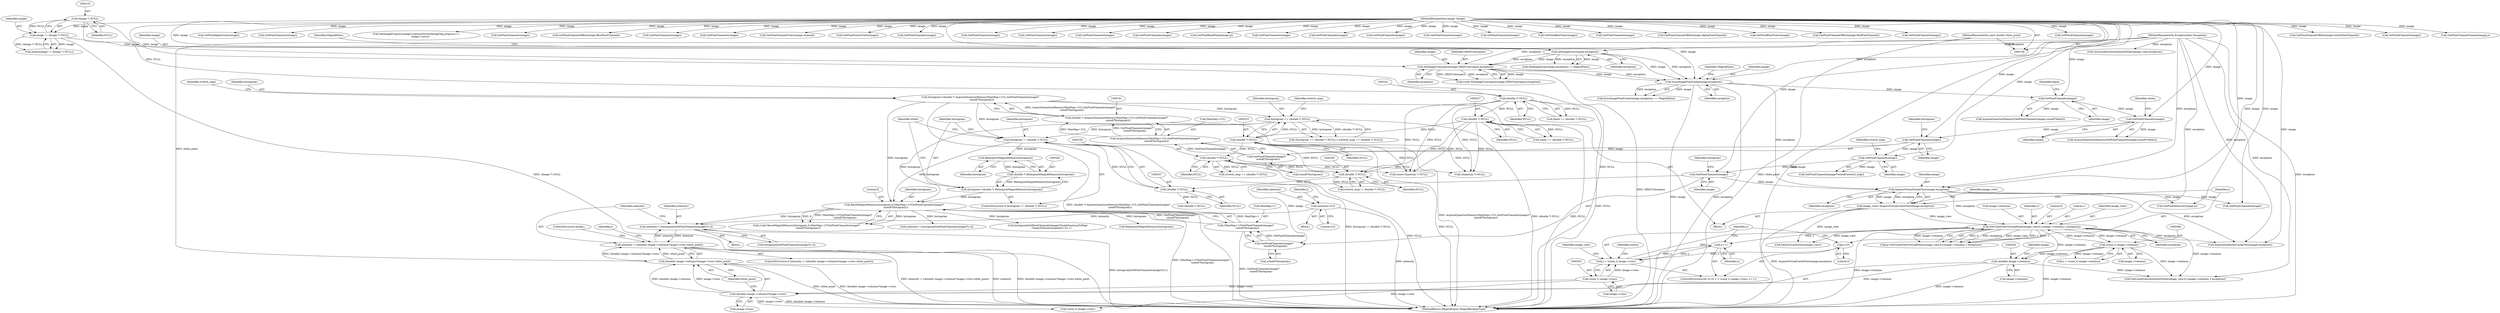 digraph "0_ImageMagick_76401e172ea3a55182be2b8e2aca4d07270f6da6@array" {
"1000504" [label="(Call,intensity+=histogram[GetPixelChannels(image)*j+i])"];
"1000300" [label="(Call,ResetMagickMemory(histogram,0,(MaxMap+1)*GetPixelChannels(image)*\n    sizeof(*histogram)))"];
"1000259" [label="(Call,histogram=(double *) RelinquishMagickMemory(histogram))"];
"1000261" [label="(Call,(double *) RelinquishMagickMemory(histogram))"];
"1000263" [label="(Call,RelinquishMagickMemory(histogram))"];
"1000254" [label="(Call,histogram != (double *) NULL)"];
"1000188" [label="(Call,histogram=(double *) AcquireQuantumMemory(MaxMap+1UL,GetPixelChannels(image)*\n    sizeof(*histogram)))"];
"1000190" [label="(Call,(double *) AcquireQuantumMemory(MaxMap+1UL,GetPixelChannels(image)*\n    sizeof(*histogram)))"];
"1000192" [label="(Call,AcquireQuantumMemory(MaxMap+1UL,GetPixelChannels(image)*\n    sizeof(*histogram)))"];
"1000196" [label="(Call,GetPixelChannels(image)*\n    sizeof(*histogram))"];
"1000197" [label="(Call,GetPixelChannels(image))"];
"1000183" [label="(Call,GetPixelChannels(image))"];
"1000173" [label="(Call,GetPixelChannels(image))"];
"1000162" [label="(Call,SyncImagePixelCache(image,exception))"];
"1000156" [label="(Call,SetImageColorspace(image,GRAYColorspace,exception))"];
"1000150" [label="(Call,SetImageGray(image,exception))"];
"1000122" [label="(Call,image != (Image *) NULL)"];
"1000107" [label="(MethodParameterIn,Image *image)"];
"1000124" [label="(Call,(Image *) NULL)"];
"1000110" [label="(MethodParameterIn,ExceptionInfo *exception)"];
"1000230" [label="(Call,histogram == (double *) NULL)"];
"1000232" [label="(Call,(double *) NULL)"];
"1000226" [label="(Call,(double *) NULL)"];
"1000220" [label="(Call,(double *) NULL)"];
"1000256" [label="(Call,(double *) NULL)"];
"1000244" [label="(Call,(double *) NULL)"];
"1000237" [label="(Call,(double *) NULL)"];
"1000303" [label="(Call,(MaxMap+1)*GetPixelChannels(image)*\n    sizeof(*histogram))"];
"1000307" [label="(Call,GetPixelChannels(image)*\n    sizeof(*histogram))"];
"1000308" [label="(Call,GetPixelChannels(image))"];
"1000211" [label="(Call,GetPixelChannels(image))"];
"1000515" [label="(Call,intensity > ((double) image->columns*image->rows-white_point))"];
"1000504" [label="(Call,intensity+=histogram[GetPixelChannels(image)*j+i])"];
"1000489" [label="(Call,intensity=0.0)"];
"1000517" [label="(Call,(double) image->columns*image->rows-white_point)"];
"1000518" [label="(Call,(double) image->columns*image->rows)"];
"1000519" [label="(Call,(double) image->columns)"];
"1000367" [label="(Call,(ssize_t) image->columns)"];
"1000341" [label="(Call,GetCacheViewVirtualPixels(image_view,0,y,image->columns,1,exception))"];
"1000313" [label="(Call,image_view=AcquireVirtualCacheView(image,exception))"];
"1000315" [label="(Call,AcquireVirtualCacheView(image,exception))"];
"1000322" [label="(Call,y < (ssize_t) image->rows)"];
"1000329" [label="(Call,y++)"];
"1000319" [label="(Call,y=0)"];
"1000324" [label="(Call,(ssize_t) image->rows)"];
"1000109" [label="(MethodParameterIn,const double white_point)"];
"1000726" [label="(Call,GetPixelChannelOffset(image,GreenPixelChannel))"];
"1000321" [label="(Literal,0)"];
"1000473" [label="(Call,GetPixelChannels(image))"];
"1000222" [label="(Identifier,NULL)"];
"1000188" [label="(Call,histogram=(double *) AcquireQuantumMemory(MaxMap+1UL,GetPixelChannels(image)*\n    sizeof(*histogram)))"];
"1000312" [label="(Identifier,histogram)"];
"1000192" [label="(Call,AcquireQuantumMemory(MaxMap+1UL,GetPixelChannels(image)*\n    sizeof(*histogram)))"];
"1000303" [label="(Call,(MaxMap+1)*GetPixelChannels(image)*\n    sizeof(*histogram))"];
"1000183" [label="(Call,GetPixelChannels(image))"];
"1000873" [label="(Call,(Quantum *) NULL)"];
"1000199" [label="(Call,sizeof(*histogram))"];
"1000310" [label="(Call,sizeof(*histogram))"];
"1000109" [label="(MethodParameterIn,const double white_point)"];
"1000235" [label="(Call,stretch_map == (double *) NULL)"];
"1000924" [label="(Call,GetPixelChannelChannel(image,j))"];
"1000519" [label="(Call,(double) image->columns)"];
"1000369" [label="(Call,image->columns)"];
"1000302" [label="(Literal,0)"];
"1000231" [label="(Identifier,histogram)"];
"1000110" [label="(MethodParameterIn,ExceptionInfo *exception)"];
"1000506" [label="(Call,histogram[GetPixelChannels(image)*j+i])"];
"1000341" [label="(Call,GetCacheViewVirtualPixels(image_view,0,y,image->columns,1,exception))"];
"1000300" [label="(Call,ResetMagickMemory(histogram,0,(MaxMap+1)*GetPixelChannels(image)*\n    sizeof(*histogram)))"];
"1000793" [label="(Call,GetPixelAlphaTraits(image))"];
"1000309" [label="(Identifier,image)"];
"1000172" [label="(Call,AcquireQuantumMemory(GetPixelChannels(image),sizeof(*black)))"];
"1000516" [label="(Identifier,intensity)"];
"1000211" [label="(Call,GetPixelChannels(image))"];
"1000256" [label="(Call,(double *) NULL)"];
"1000407" [label="(Call,histogram[GetPixelChannels(image)*ScaleQuantumToMap(\n          ClampToQuantum(pixel))+i]++)"];
"1000230" [label="(Call,histogram == (double *) NULL)"];
"1000565" [label="(Call,GetPixelChannels(image))"];
"1000981" [label="(Call,SetImageProgress(image,ContrastStretchImageTag,progress++,\n          image->rows))"];
"1000232" [label="(Call,(double *) NULL)"];
"1000514" [label="(ControlStructure,if (intensity > ((double) image->columns*image->rows-white_point)))"];
"1000521" [label="(Call,image->columns)"];
"1000916" [label="(Call,GetPixelChannels(image))"];
"1000763" [label="(Call,GetPixelChannelOffset(image,BluePixelChannel))"];
"1000304" [label="(Call,MaxMap+1)"];
"1000314" [label="(Identifier,image_view)"];
"1000905" [label="(Call,GetPixelChannels(image))"];
"1000258" [label="(Identifier,NULL)"];
"1000412" [label="(Call,GetPixelChannels(image))"];
"1000930" [label="(Call,GetPixelChannelTraits(image,channel))"];
"1000263" [label="(Call,RelinquishMagickMemory(histogram))"];
"1000239" [label="(Identifier,NULL)"];
"1000323" [label="(Identifier,y)"];
"1000151" [label="(Identifier,image)"];
"1001020" [label="(MethodReturn,MagickExport MagickBooleanType)"];
"1000121" [label="(Call,assert(image != (Image *) NULL))"];
"1000719" [label="(Call,GetPixelGreenTraits(image))"];
"1000255" [label="(Identifier,histogram)"];
"1000320" [label="(Identifier,y)"];
"1000962" [label="(Call,SyncCacheViewAuthenticPixels(image_view,exception))"];
"1000343" [label="(Literal,0)"];
"1000246" [label="(Identifier,NULL)"];
"1000318" [label="(ControlStructure,for (y=0; y < (ssize_t) image->rows; y++))"];
"1000316" [label="(Identifier,image)"];
"1000324" [label="(Call,(ssize_t) image->rows)"];
"1000348" [label="(Literal,1)"];
"1000322" [label="(Call,y < (ssize_t) image->rows)"];
"1000162" [label="(Call,SyncImagePixelCache(image,exception))"];
"1000111" [label="(Block,)"];
"1000778" [label="(Call,GetPixelChannels(image))"];
"1000528" [label="(ControlStructure,break;)"];
"1000165" [label="(Identifier,MagickFalse)"];
"1000215" [label="(Identifier,stretch_map)"];
"1000504" [label="(Call,intensity+=histogram[GetPixelChannels(image)*j+i])"];
"1000308" [label="(Call,GetPixelChannels(image))"];
"1000164" [label="(Identifier,exception)"];
"1000267" [label="(Identifier,white)"];
"1000163" [label="(Identifier,image)"];
"1000342" [label="(Identifier,image_view)"];
"1000835" [label="(Call,AcquireAuthenticCacheView(image,exception))"];
"1000317" [label="(Identifier,exception)"];
"1000177" [label="(Identifier,black)"];
"1000149" [label="(Call,SetImageGray(image,exception) != MagickFalse)"];
"1000861" [label="(Call,GetCacheViewAuthenticPixels(image_view,0,y,image->columns,1,exception))"];
"1000242" [label="(Call,stretch_map != (double *) NULL)"];
"1000515" [label="(Call,intensity > ((double) image->columns*image->rows-white_point))"];
"1000244" [label="(Call,(double *) NULL)"];
"1000704" [label="(Call,GetPixelChannels(image))"];
"1000349" [label="(Identifier,exception)"];
"1000423" [label="(Identifier,image_view)"];
"1000190" [label="(Call,(double *) AcquireQuantumMemory(MaxMap+1UL,GetPixelChannels(image)*\n    sizeof(*histogram)))"];
"1000254" [label="(Call,histogram != (double *) NULL)"];
"1000301" [label="(Identifier,histogram)"];
"1000510" [label="(Call,GetPixelChannels(image))"];
"1000815" [label="(Call,GetPixelChannels(image))"];
"1000174" [label="(Identifier,image)"];
"1000639" [label="(Call,GetPixelChannels(image))"];
"1000158" [label="(Identifier,GRAYColorspace)"];
"1000898" [label="(Call,GetPixelReadMask(image,q))"];
"1000540" [label="(Call,RelinquishMagickMemory(histogram))"];
"1000353" [label="(Call,(const Quantum *) NULL)"];
"1000193" [label="(Call,MaxMap+1UL)"];
"1000124" [label="(Call,(Image *) NULL)"];
"1000552" [label="(Call,GetPixelChannels(image))"];
"1000958" [label="(Call,GetPixelChannels(image))"];
"1000261" [label="(Call,(double *) RelinquishMagickMemory(histogram))"];
"1000329" [label="(Call,y++)"];
"1000298" [label="(Call,(void) ResetMagickMemory(histogram,0,(MaxMap+1)*GetPixelChannels(image)*\n    sizeof(*histogram)))"];
"1000226" [label="(Call,(double *) NULL)"];
"1000330" [label="(Identifier,y)"];
"1000203" [label="(Identifier,stretch_map)"];
"1000236" [label="(Identifier,stretch_map)"];
"1000210" [label="(Call,GetPixelChannels(image)*sizeof(*stretch_map))"];
"1000264" [label="(Identifier,histogram)"];
"1000741" [label="(Call,GetPixelChannels(image))"];
"1000607" [label="(Call,GetPixelChannels(image))"];
"1000161" [label="(Call,SyncImagePixelCache(image,exception) == MagickFalse)"];
"1000150" [label="(Call,SetImageGray(image,exception))"];
"1000122" [label="(Call,image != (Image *) NULL)"];
"1000253" [label="(ControlStructure,if (histogram != (double *) NULL))"];
"1000525" [label="(Identifier,image)"];
"1000365" [label="(Call,x < (ssize_t) image->columns)"];
"1000201" [label="(Identifier,histogram)"];
"1000268" [label="(Call,(double *) NULL)"];
"1000319" [label="(Call,y=0)"];
"1000307" [label="(Call,GetPixelChannels(image)*\n    sizeof(*histogram))"];
"1000220" [label="(Call,(double *) NULL)"];
"1000153" [label="(Identifier,MagickFalse)"];
"1000518" [label="(Call,(double) image->columns*image->rows)"];
"1000197" [label="(Call,GetPixelChannels(image))"];
"1000313" [label="(Call,image_view=AcquireVirtualCacheView(image,exception))"];
"1000626" [label="(Call,GetPixelChannels(image))"];
"1000505" [label="(Identifier,intensity)"];
"1000157" [label="(Identifier,image)"];
"1000491" [label="(Literal,0.0)"];
"1000844" [label="(Call,(ssize_t) image->rows)"];
"1000123" [label="(Identifier,image)"];
"1000234" [label="(Identifier,NULL)"];
"1000467" [label="(Call,intensity+=histogram[GetPixelChannels(image)*j+i])"];
"1000489" [label="(Call,intensity=0.0)"];
"1000260" [label="(Identifier,histogram)"];
"1000107" [label="(MethodParameterIn,Image *image)"];
"1000326" [label="(Call,image->rows)"];
"1000682" [label="(Call,GetPixelRedTraits(image))"];
"1000438" [label="(Block,)"];
"1000187" [label="(Identifier,white)"];
"1000212" [label="(Identifier,image)"];
"1000490" [label="(Identifier,intensity)"];
"1000126" [label="(Identifier,NULL)"];
"1000159" [label="(Identifier,exception)"];
"1000378" [label="(Call,GetPixelIntensity(image,p))"];
"1000367" [label="(Call,(ssize_t) image->columns)"];
"1000184" [label="(Identifier,image)"];
"1000345" [label="(Call,image->columns)"];
"1000218" [label="(Call,black == (double *) NULL)"];
"1000524" [label="(Call,image->rows)"];
"1000344" [label="(Identifier,y)"];
"1000420" [label="(Call,GetPixelChannels(image))"];
"1000315" [label="(Call,AcquireVirtualCacheView(image,exception))"];
"1000503" [label="(Block,)"];
"1000800" [label="(Call,GetPixelChannelOffset(image,AlphaPixelChannel))"];
"1000229" [label="(Call,(histogram == (double *) NULL) || (stretch_map == (double *) NULL))"];
"1000196" [label="(Call,GetPixelChannels(image)*\n    sizeof(*histogram))"];
"1000152" [label="(Identifier,exception)"];
"1000237" [label="(Call,(double *) NULL)"];
"1000228" [label="(Identifier,NULL)"];
"1000154" [label="(Call,(void) SetImageColorspace(image,GRAYColorspace,exception))"];
"1000336" [label="(Identifier,status)"];
"1000189" [label="(Identifier,histogram)"];
"1000502" [label="(Identifier,j)"];
"1000517" [label="(Call,(double) image->columns*image->rows-white_point)"];
"1000259" [label="(Call,histogram=(double *) RelinquishMagickMemory(histogram))"];
"1000173" [label="(Call,GetPixelChannels(image))"];
"1000756" [label="(Call,GetPixelBlueTraits(image))"];
"1000182" [label="(Call,AcquireQuantumMemory(GetPixelChannels(image),sizeof(*white)))"];
"1000689" [label="(Call,GetPixelChannelOffset(image,RedPixelChannel))"];
"1000527" [label="(Identifier,white_point)"];
"1000156" [label="(Call,SetImageColorspace(image,GRAYColorspace,exception))"];
"1000224" [label="(Call,white == (double *) NULL)"];
"1000198" [label="(Identifier,image)"];
"1000949" [label="(Call,GetPixelChannels(image))"];
"1000494" [label="(Identifier,j)"];
"1000339" [label="(Call,p=GetCacheViewVirtualPixels(image_view,0,y,image->columns,1,exception))"];
"1000424" [label="(Call,DestroyCacheView(image_view))"];
"1000434" [label="(Call,GetPixelChannels(image))"];
"1000389" [label="(Call,GetPixelChannels(image))"];
"1000504" -> "1000503"  [label="AST: "];
"1000504" -> "1000506"  [label="CFG: "];
"1000505" -> "1000504"  [label="AST: "];
"1000506" -> "1000504"  [label="AST: "];
"1000516" -> "1000504"  [label="CFG: "];
"1000504" -> "1001020"  [label="DDG: histogram[GetPixelChannels(image)*j+i]"];
"1000300" -> "1000504"  [label="DDG: histogram"];
"1000515" -> "1000504"  [label="DDG: intensity"];
"1000489" -> "1000504"  [label="DDG: intensity"];
"1000504" -> "1000515"  [label="DDG: intensity"];
"1000300" -> "1000298"  [label="AST: "];
"1000300" -> "1000303"  [label="CFG: "];
"1000301" -> "1000300"  [label="AST: "];
"1000302" -> "1000300"  [label="AST: "];
"1000303" -> "1000300"  [label="AST: "];
"1000298" -> "1000300"  [label="CFG: "];
"1000300" -> "1001020"  [label="DDG: (MaxMap+1)*GetPixelChannels(image)*\n    sizeof(*histogram)"];
"1000300" -> "1000298"  [label="DDG: histogram"];
"1000300" -> "1000298"  [label="DDG: 0"];
"1000300" -> "1000298"  [label="DDG: (MaxMap+1)*GetPixelChannels(image)*\n    sizeof(*histogram)"];
"1000259" -> "1000300"  [label="DDG: histogram"];
"1000254" -> "1000300"  [label="DDG: histogram"];
"1000188" -> "1000300"  [label="DDG: histogram"];
"1000230" -> "1000300"  [label="DDG: histogram"];
"1000303" -> "1000300"  [label="DDG: MaxMap+1"];
"1000303" -> "1000300"  [label="DDG: GetPixelChannels(image)*\n    sizeof(*histogram)"];
"1000300" -> "1000407"  [label="DDG: histogram"];
"1000300" -> "1000467"  [label="DDG: histogram"];
"1000300" -> "1000540"  [label="DDG: histogram"];
"1000259" -> "1000253"  [label="AST: "];
"1000259" -> "1000261"  [label="CFG: "];
"1000260" -> "1000259"  [label="AST: "];
"1000261" -> "1000259"  [label="AST: "];
"1000267" -> "1000259"  [label="CFG: "];
"1000261" -> "1000259"  [label="DDG: RelinquishMagickMemory(histogram)"];
"1000261" -> "1000263"  [label="CFG: "];
"1000262" -> "1000261"  [label="AST: "];
"1000263" -> "1000261"  [label="AST: "];
"1000263" -> "1000261"  [label="DDG: histogram"];
"1000263" -> "1000264"  [label="CFG: "];
"1000264" -> "1000263"  [label="AST: "];
"1000254" -> "1000263"  [label="DDG: histogram"];
"1000254" -> "1000253"  [label="AST: "];
"1000254" -> "1000256"  [label="CFG: "];
"1000255" -> "1000254"  [label="AST: "];
"1000256" -> "1000254"  [label="AST: "];
"1000260" -> "1000254"  [label="CFG: "];
"1000267" -> "1000254"  [label="CFG: "];
"1000254" -> "1001020"  [label="DDG: histogram != (double *) NULL"];
"1000188" -> "1000254"  [label="DDG: histogram"];
"1000230" -> "1000254"  [label="DDG: histogram"];
"1000256" -> "1000254"  [label="DDG: NULL"];
"1000188" -> "1000111"  [label="AST: "];
"1000188" -> "1000190"  [label="CFG: "];
"1000189" -> "1000188"  [label="AST: "];
"1000190" -> "1000188"  [label="AST: "];
"1000203" -> "1000188"  [label="CFG: "];
"1000188" -> "1001020"  [label="DDG: (double *) AcquireQuantumMemory(MaxMap+1UL,GetPixelChannels(image)*\n    sizeof(*histogram))"];
"1000190" -> "1000188"  [label="DDG: AcquireQuantumMemory(MaxMap+1UL,GetPixelChannels(image)*\n    sizeof(*histogram))"];
"1000188" -> "1000230"  [label="DDG: histogram"];
"1000190" -> "1000192"  [label="CFG: "];
"1000191" -> "1000190"  [label="AST: "];
"1000192" -> "1000190"  [label="AST: "];
"1000190" -> "1001020"  [label="DDG: AcquireQuantumMemory(MaxMap+1UL,GetPixelChannels(image)*\n    sizeof(*histogram))"];
"1000192" -> "1000190"  [label="DDG: MaxMap+1UL"];
"1000192" -> "1000190"  [label="DDG: GetPixelChannels(image)*\n    sizeof(*histogram)"];
"1000192" -> "1000196"  [label="CFG: "];
"1000193" -> "1000192"  [label="AST: "];
"1000196" -> "1000192"  [label="AST: "];
"1000196" -> "1000192"  [label="DDG: GetPixelChannels(image)"];
"1000196" -> "1000199"  [label="CFG: "];
"1000197" -> "1000196"  [label="AST: "];
"1000199" -> "1000196"  [label="AST: "];
"1000197" -> "1000196"  [label="DDG: image"];
"1000197" -> "1000198"  [label="CFG: "];
"1000198" -> "1000197"  [label="AST: "];
"1000201" -> "1000197"  [label="CFG: "];
"1000183" -> "1000197"  [label="DDG: image"];
"1000107" -> "1000197"  [label="DDG: image"];
"1000197" -> "1000211"  [label="DDG: image"];
"1000183" -> "1000182"  [label="AST: "];
"1000183" -> "1000184"  [label="CFG: "];
"1000184" -> "1000183"  [label="AST: "];
"1000187" -> "1000183"  [label="CFG: "];
"1000183" -> "1000182"  [label="DDG: image"];
"1000173" -> "1000183"  [label="DDG: image"];
"1000107" -> "1000183"  [label="DDG: image"];
"1000173" -> "1000172"  [label="AST: "];
"1000173" -> "1000174"  [label="CFG: "];
"1000174" -> "1000173"  [label="AST: "];
"1000177" -> "1000173"  [label="CFG: "];
"1000173" -> "1000172"  [label="DDG: image"];
"1000162" -> "1000173"  [label="DDG: image"];
"1000107" -> "1000173"  [label="DDG: image"];
"1000162" -> "1000161"  [label="AST: "];
"1000162" -> "1000164"  [label="CFG: "];
"1000163" -> "1000162"  [label="AST: "];
"1000164" -> "1000162"  [label="AST: "];
"1000165" -> "1000162"  [label="CFG: "];
"1000162" -> "1001020"  [label="DDG: exception"];
"1000162" -> "1001020"  [label="DDG: image"];
"1000162" -> "1000161"  [label="DDG: image"];
"1000162" -> "1000161"  [label="DDG: exception"];
"1000156" -> "1000162"  [label="DDG: image"];
"1000156" -> "1000162"  [label="DDG: exception"];
"1000150" -> "1000162"  [label="DDG: image"];
"1000150" -> "1000162"  [label="DDG: exception"];
"1000107" -> "1000162"  [label="DDG: image"];
"1000110" -> "1000162"  [label="DDG: exception"];
"1000162" -> "1000315"  [label="DDG: exception"];
"1000156" -> "1000154"  [label="AST: "];
"1000156" -> "1000159"  [label="CFG: "];
"1000157" -> "1000156"  [label="AST: "];
"1000158" -> "1000156"  [label="AST: "];
"1000159" -> "1000156"  [label="AST: "];
"1000154" -> "1000156"  [label="CFG: "];
"1000156" -> "1001020"  [label="DDG: GRAYColorspace"];
"1000156" -> "1000154"  [label="DDG: image"];
"1000156" -> "1000154"  [label="DDG: GRAYColorspace"];
"1000156" -> "1000154"  [label="DDG: exception"];
"1000150" -> "1000156"  [label="DDG: image"];
"1000150" -> "1000156"  [label="DDG: exception"];
"1000107" -> "1000156"  [label="DDG: image"];
"1000110" -> "1000156"  [label="DDG: exception"];
"1000150" -> "1000149"  [label="AST: "];
"1000150" -> "1000152"  [label="CFG: "];
"1000151" -> "1000150"  [label="AST: "];
"1000152" -> "1000150"  [label="AST: "];
"1000153" -> "1000150"  [label="CFG: "];
"1000150" -> "1000149"  [label="DDG: image"];
"1000150" -> "1000149"  [label="DDG: exception"];
"1000122" -> "1000150"  [label="DDG: image"];
"1000107" -> "1000150"  [label="DDG: image"];
"1000110" -> "1000150"  [label="DDG: exception"];
"1000122" -> "1000121"  [label="AST: "];
"1000122" -> "1000124"  [label="CFG: "];
"1000123" -> "1000122"  [label="AST: "];
"1000124" -> "1000122"  [label="AST: "];
"1000121" -> "1000122"  [label="CFG: "];
"1000122" -> "1001020"  [label="DDG: (Image *) NULL"];
"1000122" -> "1000121"  [label="DDG: image"];
"1000122" -> "1000121"  [label="DDG: (Image *) NULL"];
"1000107" -> "1000122"  [label="DDG: image"];
"1000124" -> "1000122"  [label="DDG: NULL"];
"1000107" -> "1000106"  [label="AST: "];
"1000107" -> "1001020"  [label="DDG: image"];
"1000107" -> "1000211"  [label="DDG: image"];
"1000107" -> "1000308"  [label="DDG: image"];
"1000107" -> "1000315"  [label="DDG: image"];
"1000107" -> "1000378"  [label="DDG: image"];
"1000107" -> "1000389"  [label="DDG: image"];
"1000107" -> "1000412"  [label="DDG: image"];
"1000107" -> "1000420"  [label="DDG: image"];
"1000107" -> "1000434"  [label="DDG: image"];
"1000107" -> "1000473"  [label="DDG: image"];
"1000107" -> "1000510"  [label="DDG: image"];
"1000107" -> "1000552"  [label="DDG: image"];
"1000107" -> "1000565"  [label="DDG: image"];
"1000107" -> "1000607"  [label="DDG: image"];
"1000107" -> "1000626"  [label="DDG: image"];
"1000107" -> "1000639"  [label="DDG: image"];
"1000107" -> "1000682"  [label="DDG: image"];
"1000107" -> "1000689"  [label="DDG: image"];
"1000107" -> "1000704"  [label="DDG: image"];
"1000107" -> "1000719"  [label="DDG: image"];
"1000107" -> "1000726"  [label="DDG: image"];
"1000107" -> "1000741"  [label="DDG: image"];
"1000107" -> "1000756"  [label="DDG: image"];
"1000107" -> "1000763"  [label="DDG: image"];
"1000107" -> "1000778"  [label="DDG: image"];
"1000107" -> "1000793"  [label="DDG: image"];
"1000107" -> "1000800"  [label="DDG: image"];
"1000107" -> "1000815"  [label="DDG: image"];
"1000107" -> "1000835"  [label="DDG: image"];
"1000107" -> "1000898"  [label="DDG: image"];
"1000107" -> "1000905"  [label="DDG: image"];
"1000107" -> "1000916"  [label="DDG: image"];
"1000107" -> "1000924"  [label="DDG: image"];
"1000107" -> "1000930"  [label="DDG: image"];
"1000107" -> "1000949"  [label="DDG: image"];
"1000107" -> "1000958"  [label="DDG: image"];
"1000107" -> "1000981"  [label="DDG: image"];
"1000124" -> "1000126"  [label="CFG: "];
"1000125" -> "1000124"  [label="AST: "];
"1000126" -> "1000124"  [label="AST: "];
"1000124" -> "1001020"  [label="DDG: NULL"];
"1000124" -> "1000220"  [label="DDG: NULL"];
"1000110" -> "1000106"  [label="AST: "];
"1000110" -> "1001020"  [label="DDG: exception"];
"1000110" -> "1000315"  [label="DDG: exception"];
"1000110" -> "1000341"  [label="DDG: exception"];
"1000110" -> "1000835"  [label="DDG: exception"];
"1000110" -> "1000861"  [label="DDG: exception"];
"1000110" -> "1000962"  [label="DDG: exception"];
"1000230" -> "1000229"  [label="AST: "];
"1000230" -> "1000232"  [label="CFG: "];
"1000231" -> "1000230"  [label="AST: "];
"1000232" -> "1000230"  [label="AST: "];
"1000236" -> "1000230"  [label="CFG: "];
"1000229" -> "1000230"  [label="CFG: "];
"1000230" -> "1001020"  [label="DDG: (double *) NULL"];
"1000230" -> "1000229"  [label="DDG: histogram"];
"1000230" -> "1000229"  [label="DDG: (double *) NULL"];
"1000232" -> "1000230"  [label="DDG: NULL"];
"1000232" -> "1000234"  [label="CFG: "];
"1000233" -> "1000232"  [label="AST: "];
"1000234" -> "1000232"  [label="AST: "];
"1000232" -> "1001020"  [label="DDG: NULL"];
"1000226" -> "1000232"  [label="DDG: NULL"];
"1000232" -> "1000237"  [label="DDG: NULL"];
"1000232" -> "1000244"  [label="DDG: NULL"];
"1000232" -> "1000353"  [label="DDG: NULL"];
"1000232" -> "1000873"  [label="DDG: NULL"];
"1000226" -> "1000224"  [label="AST: "];
"1000226" -> "1000228"  [label="CFG: "];
"1000227" -> "1000226"  [label="AST: "];
"1000228" -> "1000226"  [label="AST: "];
"1000224" -> "1000226"  [label="CFG: "];
"1000226" -> "1001020"  [label="DDG: NULL"];
"1000226" -> "1000224"  [label="DDG: NULL"];
"1000220" -> "1000226"  [label="DDG: NULL"];
"1000226" -> "1000244"  [label="DDG: NULL"];
"1000226" -> "1000353"  [label="DDG: NULL"];
"1000226" -> "1000873"  [label="DDG: NULL"];
"1000220" -> "1000218"  [label="AST: "];
"1000220" -> "1000222"  [label="CFG: "];
"1000221" -> "1000220"  [label="AST: "];
"1000222" -> "1000220"  [label="AST: "];
"1000218" -> "1000220"  [label="CFG: "];
"1000220" -> "1001020"  [label="DDG: NULL"];
"1000220" -> "1000218"  [label="DDG: NULL"];
"1000220" -> "1000244"  [label="DDG: NULL"];
"1000220" -> "1000353"  [label="DDG: NULL"];
"1000220" -> "1000873"  [label="DDG: NULL"];
"1000256" -> "1000258"  [label="CFG: "];
"1000257" -> "1000256"  [label="AST: "];
"1000258" -> "1000256"  [label="AST: "];
"1000244" -> "1000256"  [label="DDG: NULL"];
"1000256" -> "1000268"  [label="DDG: NULL"];
"1000244" -> "1000242"  [label="AST: "];
"1000244" -> "1000246"  [label="CFG: "];
"1000245" -> "1000244"  [label="AST: "];
"1000246" -> "1000244"  [label="AST: "];
"1000242" -> "1000244"  [label="CFG: "];
"1000244" -> "1000242"  [label="DDG: NULL"];
"1000237" -> "1000244"  [label="DDG: NULL"];
"1000237" -> "1000235"  [label="AST: "];
"1000237" -> "1000239"  [label="CFG: "];
"1000238" -> "1000237"  [label="AST: "];
"1000239" -> "1000237"  [label="AST: "];
"1000235" -> "1000237"  [label="CFG: "];
"1000237" -> "1001020"  [label="DDG: NULL"];
"1000237" -> "1000235"  [label="DDG: NULL"];
"1000237" -> "1000353"  [label="DDG: NULL"];
"1000237" -> "1000873"  [label="DDG: NULL"];
"1000303" -> "1000307"  [label="CFG: "];
"1000304" -> "1000303"  [label="AST: "];
"1000307" -> "1000303"  [label="AST: "];
"1000303" -> "1001020"  [label="DDG: GetPixelChannels(image)*\n    sizeof(*histogram)"];
"1000307" -> "1000303"  [label="DDG: GetPixelChannels(image)"];
"1000307" -> "1000310"  [label="CFG: "];
"1000308" -> "1000307"  [label="AST: "];
"1000310" -> "1000307"  [label="AST: "];
"1000308" -> "1000307"  [label="DDG: image"];
"1000308" -> "1000309"  [label="CFG: "];
"1000309" -> "1000308"  [label="AST: "];
"1000312" -> "1000308"  [label="CFG: "];
"1000211" -> "1000308"  [label="DDG: image"];
"1000308" -> "1000315"  [label="DDG: image"];
"1000211" -> "1000210"  [label="AST: "];
"1000211" -> "1000212"  [label="CFG: "];
"1000212" -> "1000211"  [label="AST: "];
"1000215" -> "1000211"  [label="CFG: "];
"1000211" -> "1000210"  [label="DDG: image"];
"1000515" -> "1000514"  [label="AST: "];
"1000515" -> "1000517"  [label="CFG: "];
"1000516" -> "1000515"  [label="AST: "];
"1000517" -> "1000515"  [label="AST: "];
"1000528" -> "1000515"  [label="CFG: "];
"1000502" -> "1000515"  [label="CFG: "];
"1000515" -> "1001020"  [label="DDG: intensity > ((double) image->columns*image->rows-white_point)"];
"1000515" -> "1001020"  [label="DDG: intensity"];
"1000515" -> "1001020"  [label="DDG: (double) image->columns*image->rows-white_point"];
"1000517" -> "1000515"  [label="DDG: (double) image->columns*image->rows"];
"1000517" -> "1000515"  [label="DDG: white_point"];
"1000489" -> "1000438"  [label="AST: "];
"1000489" -> "1000491"  [label="CFG: "];
"1000490" -> "1000489"  [label="AST: "];
"1000491" -> "1000489"  [label="AST: "];
"1000494" -> "1000489"  [label="CFG: "];
"1000489" -> "1001020"  [label="DDG: intensity"];
"1000517" -> "1000527"  [label="CFG: "];
"1000518" -> "1000517"  [label="AST: "];
"1000527" -> "1000517"  [label="AST: "];
"1000517" -> "1001020"  [label="DDG: (double) image->columns*image->rows"];
"1000517" -> "1001020"  [label="DDG: white_point"];
"1000518" -> "1000517"  [label="DDG: (double) image->columns"];
"1000518" -> "1000517"  [label="DDG: image->rows"];
"1000109" -> "1000517"  [label="DDG: white_point"];
"1000518" -> "1000524"  [label="CFG: "];
"1000519" -> "1000518"  [label="AST: "];
"1000524" -> "1000518"  [label="AST: "];
"1000527" -> "1000518"  [label="CFG: "];
"1000518" -> "1001020"  [label="DDG: (double) image->columns"];
"1000519" -> "1000518"  [label="DDG: image->columns"];
"1000324" -> "1000518"  [label="DDG: image->rows"];
"1000518" -> "1000844"  [label="DDG: image->rows"];
"1000519" -> "1000521"  [label="CFG: "];
"1000520" -> "1000519"  [label="AST: "];
"1000521" -> "1000519"  [label="AST: "];
"1000525" -> "1000519"  [label="CFG: "];
"1000519" -> "1001020"  [label="DDG: image->columns"];
"1000367" -> "1000519"  [label="DDG: image->columns"];
"1000341" -> "1000519"  [label="DDG: image->columns"];
"1000519" -> "1000861"  [label="DDG: image->columns"];
"1000367" -> "1000365"  [label="AST: "];
"1000367" -> "1000369"  [label="CFG: "];
"1000368" -> "1000367"  [label="AST: "];
"1000369" -> "1000367"  [label="AST: "];
"1000365" -> "1000367"  [label="CFG: "];
"1000367" -> "1001020"  [label="DDG: image->columns"];
"1000367" -> "1000341"  [label="DDG: image->columns"];
"1000367" -> "1000365"  [label="DDG: image->columns"];
"1000341" -> "1000367"  [label="DDG: image->columns"];
"1000367" -> "1000861"  [label="DDG: image->columns"];
"1000341" -> "1000339"  [label="AST: "];
"1000341" -> "1000349"  [label="CFG: "];
"1000342" -> "1000341"  [label="AST: "];
"1000343" -> "1000341"  [label="AST: "];
"1000344" -> "1000341"  [label="AST: "];
"1000345" -> "1000341"  [label="AST: "];
"1000348" -> "1000341"  [label="AST: "];
"1000349" -> "1000341"  [label="AST: "];
"1000339" -> "1000341"  [label="CFG: "];
"1000341" -> "1001020"  [label="DDG: image->columns"];
"1000341" -> "1000329"  [label="DDG: y"];
"1000341" -> "1000339"  [label="DDG: 0"];
"1000341" -> "1000339"  [label="DDG: exception"];
"1000341" -> "1000339"  [label="DDG: image_view"];
"1000341" -> "1000339"  [label="DDG: y"];
"1000341" -> "1000339"  [label="DDG: 1"];
"1000341" -> "1000339"  [label="DDG: image->columns"];
"1000313" -> "1000341"  [label="DDG: image_view"];
"1000322" -> "1000341"  [label="DDG: y"];
"1000315" -> "1000341"  [label="DDG: exception"];
"1000341" -> "1000424"  [label="DDG: image_view"];
"1000341" -> "1000835"  [label="DDG: exception"];
"1000341" -> "1000861"  [label="DDG: image->columns"];
"1000313" -> "1000111"  [label="AST: "];
"1000313" -> "1000315"  [label="CFG: "];
"1000314" -> "1000313"  [label="AST: "];
"1000315" -> "1000313"  [label="AST: "];
"1000320" -> "1000313"  [label="CFG: "];
"1000313" -> "1001020"  [label="DDG: AcquireVirtualCacheView(image,exception)"];
"1000315" -> "1000313"  [label="DDG: image"];
"1000315" -> "1000313"  [label="DDG: exception"];
"1000313" -> "1000424"  [label="DDG: image_view"];
"1000315" -> "1000317"  [label="CFG: "];
"1000316" -> "1000315"  [label="AST: "];
"1000317" -> "1000315"  [label="AST: "];
"1000315" -> "1000378"  [label="DDG: image"];
"1000315" -> "1000434"  [label="DDG: image"];
"1000315" -> "1000835"  [label="DDG: exception"];
"1000322" -> "1000318"  [label="AST: "];
"1000322" -> "1000324"  [label="CFG: "];
"1000323" -> "1000322"  [label="AST: "];
"1000324" -> "1000322"  [label="AST: "];
"1000336" -> "1000322"  [label="CFG: "];
"1000423" -> "1000322"  [label="CFG: "];
"1000329" -> "1000322"  [label="DDG: y"];
"1000319" -> "1000322"  [label="DDG: y"];
"1000324" -> "1000322"  [label="DDG: image->rows"];
"1000322" -> "1000329"  [label="DDG: y"];
"1000329" -> "1000318"  [label="AST: "];
"1000329" -> "1000330"  [label="CFG: "];
"1000330" -> "1000329"  [label="AST: "];
"1000323" -> "1000329"  [label="CFG: "];
"1000319" -> "1000318"  [label="AST: "];
"1000319" -> "1000321"  [label="CFG: "];
"1000320" -> "1000319"  [label="AST: "];
"1000321" -> "1000319"  [label="AST: "];
"1000323" -> "1000319"  [label="CFG: "];
"1000324" -> "1000326"  [label="CFG: "];
"1000325" -> "1000324"  [label="AST: "];
"1000326" -> "1000324"  [label="AST: "];
"1000324" -> "1000844"  [label="DDG: image->rows"];
"1000109" -> "1000106"  [label="AST: "];
"1000109" -> "1001020"  [label="DDG: white_point"];
}
